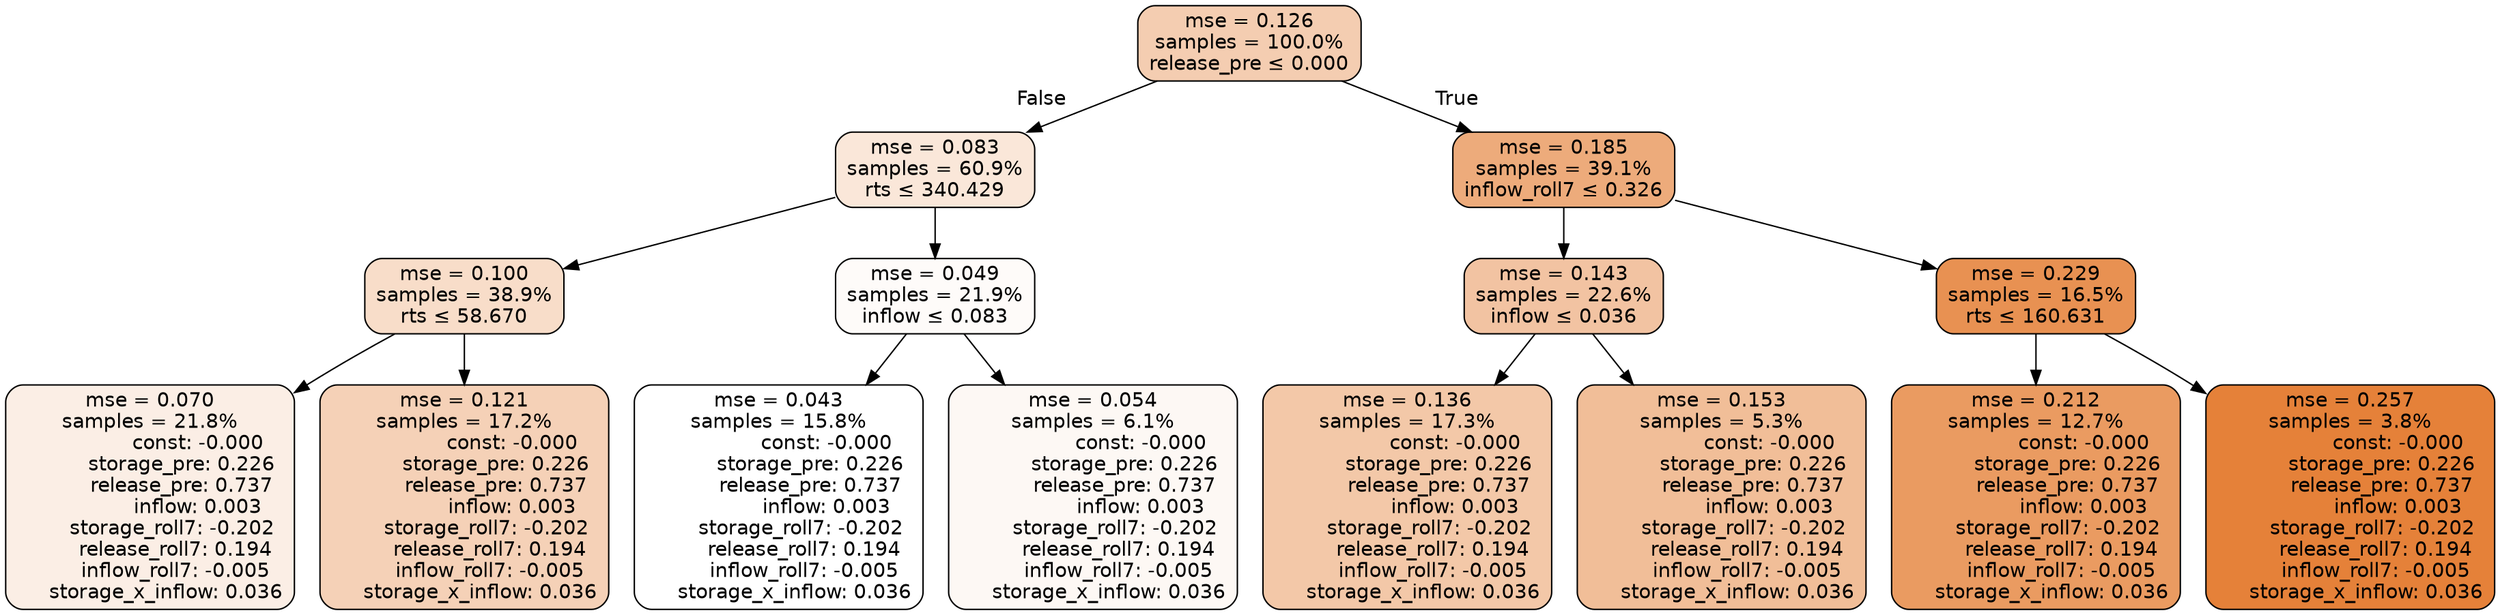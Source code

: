 digraph tree {
node [shape=rectangle, style="filled, rounded", color="black", fontname=helvetica] ;
edge [fontname=helvetica] ;
	"0" [label="mse = 0.126
samples = 100.0%
release_pre &le; 0.000", fillcolor="#f4cdb1"]
	"1" [label="mse = 0.083
samples = 60.9%
rts &le; 340.429", fillcolor="#fae7d9"]
	"2" [label="mse = 0.100
samples = 38.9%
rts &le; 58.670", fillcolor="#f8ddc9"]
	"3" [label="mse = 0.070
samples = 21.8%
               const: -0.000
          storage_pre: 0.226
          release_pre: 0.737
               inflow: 0.003
       storage_roll7: -0.202
        release_roll7: 0.194
        inflow_roll7: -0.005
     storage_x_inflow: 0.036", fillcolor="#fbeee5"]
	"4" [label="mse = 0.121
samples = 17.2%
               const: -0.000
          storage_pre: 0.226
          release_pre: 0.737
               inflow: 0.003
       storage_roll7: -0.202
        release_roll7: 0.194
        inflow_roll7: -0.005
     storage_x_inflow: 0.036", fillcolor="#f5d1b7"]
	"5" [label="mse = 0.049
samples = 21.9%
inflow &le; 0.083", fillcolor="#fefbf9"]
	"6" [label="mse = 0.043
samples = 15.8%
               const: -0.000
          storage_pre: 0.226
          release_pre: 0.737
               inflow: 0.003
       storage_roll7: -0.202
        release_roll7: 0.194
        inflow_roll7: -0.005
     storage_x_inflow: 0.036", fillcolor="#ffffff"]
	"7" [label="mse = 0.054
samples = 6.1%
               const: -0.000
          storage_pre: 0.226
          release_pre: 0.737
               inflow: 0.003
       storage_roll7: -0.202
        release_roll7: 0.194
        inflow_roll7: -0.005
     storage_x_inflow: 0.036", fillcolor="#fdf8f4"]
	"8" [label="mse = 0.185
samples = 39.1%
inflow_roll7 &le; 0.326", fillcolor="#edab7b"]
	"9" [label="mse = 0.143
samples = 22.6%
inflow &le; 0.036", fillcolor="#f2c3a2"]
	"10" [label="mse = 0.136
samples = 17.3%
               const: -0.000
          storage_pre: 0.226
          release_pre: 0.737
               inflow: 0.003
       storage_roll7: -0.202
        release_roll7: 0.194
        inflow_roll7: -0.005
     storage_x_inflow: 0.036", fillcolor="#f3c8a8"]
	"11" [label="mse = 0.153
samples = 5.3%
               const: -0.000
          storage_pre: 0.226
          release_pre: 0.737
               inflow: 0.003
       storage_roll7: -0.202
        release_roll7: 0.194
        inflow_roll7: -0.005
     storage_x_inflow: 0.036", fillcolor="#f1be98"]
	"12" [label="mse = 0.229
samples = 16.5%
rts &le; 160.631", fillcolor="#e89152"]
	"13" [label="mse = 0.212
samples = 12.7%
               const: -0.000
          storage_pre: 0.226
          release_pre: 0.737
               inflow: 0.003
       storage_roll7: -0.202
        release_roll7: 0.194
        inflow_roll7: -0.005
     storage_x_inflow: 0.036", fillcolor="#ea9b61"]
	"14" [label="mse = 0.257
samples = 3.8%
               const: -0.000
          storage_pre: 0.226
          release_pre: 0.737
               inflow: 0.003
       storage_roll7: -0.202
        release_roll7: 0.194
        inflow_roll7: -0.005
     storage_x_inflow: 0.036", fillcolor="#e58139"]

	"0" -> "1" [labeldistance=2.5, labelangle=45, headlabel="False"]
	"1" -> "2"
	"2" -> "3"
	"2" -> "4"
	"1" -> "5"
	"5" -> "6"
	"5" -> "7"
	"0" -> "8" [labeldistance=2.5, labelangle=-45, headlabel="True"]
	"8" -> "9"
	"9" -> "10"
	"9" -> "11"
	"8" -> "12"
	"12" -> "13"
	"12" -> "14"
}